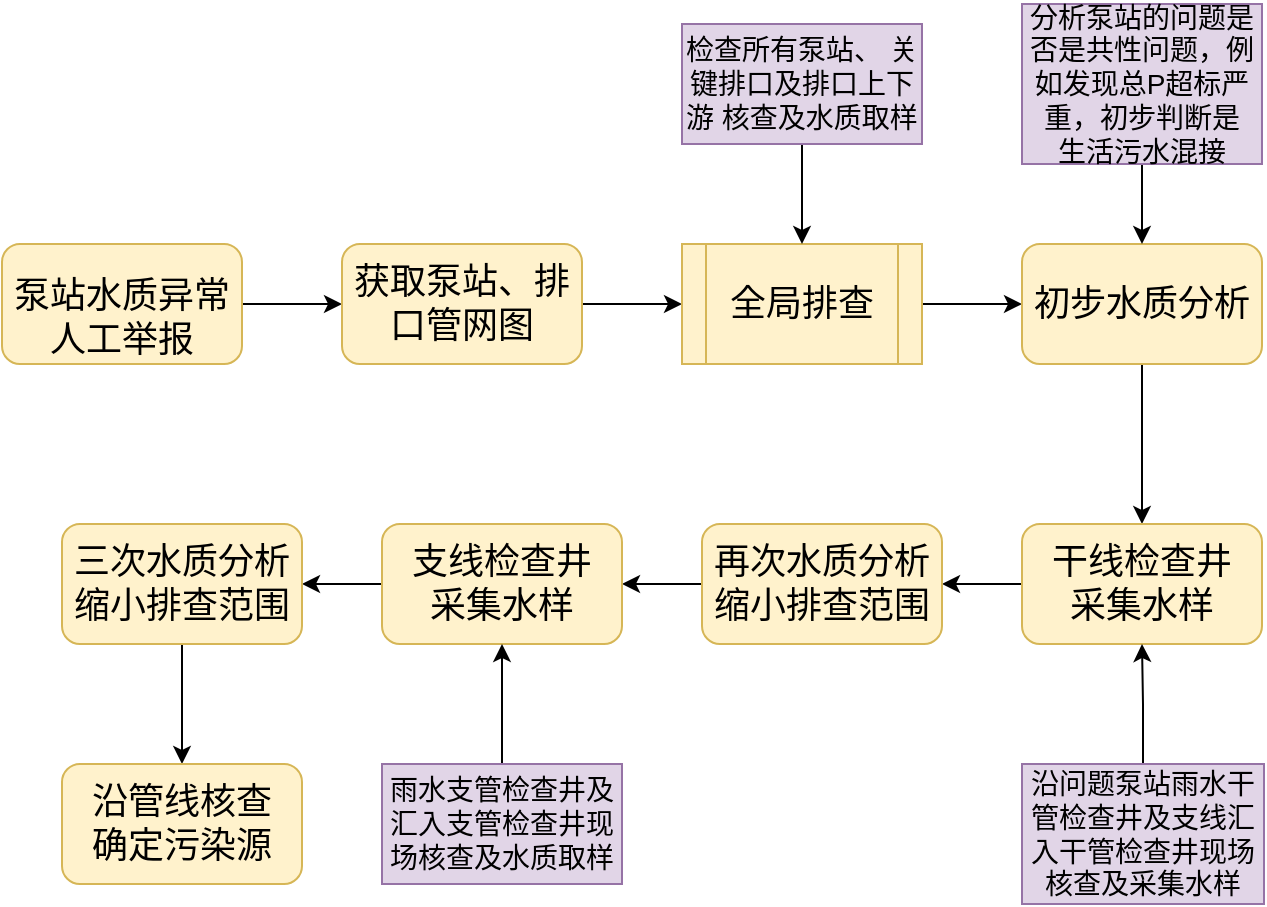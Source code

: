<mxfile version="14.8.1" type="github">
  <diagram id="UN_9P2ZrAMMiGKXLZShb" name="Page-1">
    <mxGraphModel dx="868" dy="393" grid="1" gridSize="10" guides="1" tooltips="1" connect="1" arrows="1" fold="1" page="1" pageScale="1" pageWidth="827" pageHeight="1169" math="0" shadow="0">
      <root>
        <mxCell id="0" />
        <mxCell id="1" parent="0" />
        <mxCell id="b0gmlh_41LD_RdRGtaoa-16" style="edgeStyle=orthogonalEdgeStyle;rounded=0;orthogonalLoop=1;jettySize=auto;html=1;exitX=1;exitY=0.5;exitDx=0;exitDy=0;entryX=0;entryY=0.5;entryDx=0;entryDy=0;" parent="1" source="b0gmlh_41LD_RdRGtaoa-1" target="b0gmlh_41LD_RdRGtaoa-2" edge="1">
          <mxGeometry relative="1" as="geometry" />
        </mxCell>
        <mxCell id="b0gmlh_41LD_RdRGtaoa-1" value="&lt;div&gt;&lt;br&gt;&lt;/div&gt;&lt;div&gt;&lt;font style=&quot;font-size: 18px&quot;&gt;泵站水质异常人工举报&lt;/font&gt;&lt;/div&gt;" style="rounded=1;whiteSpace=wrap;html=1;fillColor=#fff2cc;strokeColor=#d6b656;" parent="1" vertex="1">
          <mxGeometry x="169" y="140" width="120" height="60" as="geometry" />
        </mxCell>
        <mxCell id="b0gmlh_41LD_RdRGtaoa-17" style="edgeStyle=orthogonalEdgeStyle;rounded=0;orthogonalLoop=1;jettySize=auto;html=1;exitX=1;exitY=0.5;exitDx=0;exitDy=0;" parent="1" source="b0gmlh_41LD_RdRGtaoa-2" target="b0gmlh_41LD_RdRGtaoa-4" edge="1">
          <mxGeometry relative="1" as="geometry" />
        </mxCell>
        <mxCell id="b0gmlh_41LD_RdRGtaoa-2" value="&lt;font style=&quot;font-size: 18px&quot;&gt;获取泵站、排口管网图&lt;/font&gt;" style="rounded=1;whiteSpace=wrap;html=1;fillColor=#fff2cc;strokeColor=#d6b656;" parent="1" vertex="1">
          <mxGeometry x="339" y="140" width="120" height="60" as="geometry" />
        </mxCell>
        <mxCell id="b0gmlh_41LD_RdRGtaoa-18" style="edgeStyle=orthogonalEdgeStyle;rounded=0;orthogonalLoop=1;jettySize=auto;html=1;exitX=1;exitY=0.5;exitDx=0;exitDy=0;entryX=0;entryY=0.5;entryDx=0;entryDy=0;" parent="1" source="b0gmlh_41LD_RdRGtaoa-4" target="b0gmlh_41LD_RdRGtaoa-6" edge="1">
          <mxGeometry relative="1" as="geometry" />
        </mxCell>
        <mxCell id="b0gmlh_41LD_RdRGtaoa-4" value="&lt;font style=&quot;font-size: 18px&quot;&gt;全局排查&lt;/font&gt;" style="shape=process;whiteSpace=wrap;html=1;backgroundOutline=1;fillColor=#fff2cc;strokeColor=#d6b656;" parent="1" vertex="1">
          <mxGeometry x="509" y="140" width="120" height="60" as="geometry" />
        </mxCell>
        <mxCell id="b0gmlh_41LD_RdRGtaoa-19" style="edgeStyle=orthogonalEdgeStyle;rounded=0;orthogonalLoop=1;jettySize=auto;html=1;exitX=0.5;exitY=1;exitDx=0;exitDy=0;entryX=0.5;entryY=0;entryDx=0;entryDy=0;" parent="1" source="b0gmlh_41LD_RdRGtaoa-6" target="b0gmlh_41LD_RdRGtaoa-7" edge="1">
          <mxGeometry relative="1" as="geometry" />
        </mxCell>
        <mxCell id="b0gmlh_41LD_RdRGtaoa-6" value="&lt;font style=&quot;font-size: 18px&quot;&gt;初步水质分析&lt;/font&gt;" style="rounded=1;whiteSpace=wrap;html=1;fillColor=#fff2cc;strokeColor=#d6b656;" parent="1" vertex="1">
          <mxGeometry x="679" y="140" width="120" height="60" as="geometry" />
        </mxCell>
        <mxCell id="b0gmlh_41LD_RdRGtaoa-20" style="edgeStyle=orthogonalEdgeStyle;rounded=0;orthogonalLoop=1;jettySize=auto;html=1;exitX=0;exitY=0.5;exitDx=0;exitDy=0;entryX=1;entryY=0.5;entryDx=0;entryDy=0;" parent="1" source="b0gmlh_41LD_RdRGtaoa-7" target="b0gmlh_41LD_RdRGtaoa-8" edge="1">
          <mxGeometry relative="1" as="geometry" />
        </mxCell>
        <mxCell id="b0gmlh_41LD_RdRGtaoa-7" value="&lt;font style=&quot;font-size: 18px&quot;&gt;干线检查井&lt;br&gt;采集水样&lt;/font&gt;" style="rounded=1;whiteSpace=wrap;html=1;fillColor=#fff2cc;strokeColor=#d6b656;" parent="1" vertex="1">
          <mxGeometry x="679" y="280" width="120" height="60" as="geometry" />
        </mxCell>
        <mxCell id="b0gmlh_41LD_RdRGtaoa-21" style="edgeStyle=orthogonalEdgeStyle;rounded=0;orthogonalLoop=1;jettySize=auto;html=1;exitX=0;exitY=0.5;exitDx=0;exitDy=0;entryX=1;entryY=0.5;entryDx=0;entryDy=0;" parent="1" source="b0gmlh_41LD_RdRGtaoa-8" target="b0gmlh_41LD_RdRGtaoa-15" edge="1">
          <mxGeometry relative="1" as="geometry" />
        </mxCell>
        <mxCell id="b0gmlh_41LD_RdRGtaoa-8" value="&lt;font style=&quot;font-size: 18px&quot;&gt;再次水质分析缩小排查范围&lt;/font&gt;" style="rounded=1;whiteSpace=wrap;html=1;fillColor=#fff2cc;strokeColor=#d6b656;" parent="1" vertex="1">
          <mxGeometry x="519" y="280" width="120" height="60" as="geometry" />
        </mxCell>
        <mxCell id="b0gmlh_41LD_RdRGtaoa-10" style="edgeStyle=orthogonalEdgeStyle;rounded=0;orthogonalLoop=1;jettySize=auto;html=1;exitX=0.5;exitY=1;exitDx=0;exitDy=0;" parent="1" source="b0gmlh_41LD_RdRGtaoa-9" target="b0gmlh_41LD_RdRGtaoa-4" edge="1">
          <mxGeometry relative="1" as="geometry" />
        </mxCell>
        <mxCell id="b0gmlh_41LD_RdRGtaoa-9" value="&lt;font style=&quot;font-size: 14px&quot;&gt;检查所有泵站、 关键排口及排口上下游 核查及水质取样&lt;/font&gt;" style="rounded=0;whiteSpace=wrap;html=1;fillColor=#e1d5e7;strokeColor=#9673a6;" parent="1" vertex="1">
          <mxGeometry x="509" y="30" width="120" height="60" as="geometry" />
        </mxCell>
        <mxCell id="b0gmlh_41LD_RdRGtaoa-12" style="edgeStyle=orthogonalEdgeStyle;rounded=0;orthogonalLoop=1;jettySize=auto;html=1;exitX=0.5;exitY=1;exitDx=0;exitDy=0;entryX=0.5;entryY=0;entryDx=0;entryDy=0;" parent="1" source="b0gmlh_41LD_RdRGtaoa-11" target="b0gmlh_41LD_RdRGtaoa-6" edge="1">
          <mxGeometry relative="1" as="geometry" />
        </mxCell>
        <mxCell id="b0gmlh_41LD_RdRGtaoa-11" value="&lt;font style=&quot;font-size: 14px&quot;&gt;分析泵站的问题是否是共性问题，例如发现总P超标严重，初步判断是&lt;br&gt;生活污水混接&lt;/font&gt;" style="rounded=0;whiteSpace=wrap;html=1;fillColor=#e1d5e7;strokeColor=#9673a6;" parent="1" vertex="1">
          <mxGeometry x="679" y="20" width="120" height="80" as="geometry" />
        </mxCell>
        <mxCell id="b0gmlh_41LD_RdRGtaoa-14" style="edgeStyle=orthogonalEdgeStyle;rounded=0;orthogonalLoop=1;jettySize=auto;html=1;exitX=0.5;exitY=0;exitDx=0;exitDy=0;entryX=0.5;entryY=1;entryDx=0;entryDy=0;" parent="1" source="b0gmlh_41LD_RdRGtaoa-13" target="b0gmlh_41LD_RdRGtaoa-7" edge="1">
          <mxGeometry relative="1" as="geometry" />
        </mxCell>
        <mxCell id="b0gmlh_41LD_RdRGtaoa-13" value="&lt;font style=&quot;font-size: 14px&quot;&gt;沿问题泵站雨水干管检查井及支线汇入干管检查井现场核查及采集水样&lt;/font&gt;" style="rounded=0;whiteSpace=wrap;html=1;fillColor=#e1d5e7;strokeColor=#9673a6;" parent="1" vertex="1">
          <mxGeometry x="679" y="400" width="121" height="70" as="geometry" />
        </mxCell>
        <mxCell id="b0gmlh_41LD_RdRGtaoa-25" style="edgeStyle=orthogonalEdgeStyle;rounded=0;orthogonalLoop=1;jettySize=auto;html=1;exitX=0;exitY=0.5;exitDx=0;exitDy=0;entryX=1;entryY=0.5;entryDx=0;entryDy=0;" parent="1" source="b0gmlh_41LD_RdRGtaoa-15" target="b0gmlh_41LD_RdRGtaoa-24" edge="1">
          <mxGeometry relative="1" as="geometry" />
        </mxCell>
        <mxCell id="b0gmlh_41LD_RdRGtaoa-15" value="&lt;font style=&quot;font-size: 18px&quot;&gt;支线检查井&lt;br&gt;采集水样&lt;/font&gt;" style="rounded=1;whiteSpace=wrap;html=1;fillColor=#fff2cc;strokeColor=#d6b656;" parent="1" vertex="1">
          <mxGeometry x="359" y="280" width="120" height="60" as="geometry" />
        </mxCell>
        <mxCell id="b0gmlh_41LD_RdRGtaoa-23" style="edgeStyle=orthogonalEdgeStyle;rounded=0;orthogonalLoop=1;jettySize=auto;html=1;exitX=0.5;exitY=0;exitDx=0;exitDy=0;entryX=0.5;entryY=1;entryDx=0;entryDy=0;" parent="1" source="b0gmlh_41LD_RdRGtaoa-22" target="b0gmlh_41LD_RdRGtaoa-15" edge="1">
          <mxGeometry relative="1" as="geometry" />
        </mxCell>
        <mxCell id="b0gmlh_41LD_RdRGtaoa-22" value="&lt;font style=&quot;font-size: 14px&quot;&gt;雨水支管检查井及汇入支管检查井现场核查及水质取样&lt;/font&gt;" style="rounded=0;whiteSpace=wrap;html=1;fillColor=#e1d5e7;strokeColor=#9673a6;" parent="1" vertex="1">
          <mxGeometry x="359" y="400" width="120" height="60" as="geometry" />
        </mxCell>
        <mxCell id="b0gmlh_41LD_RdRGtaoa-30" style="edgeStyle=orthogonalEdgeStyle;rounded=0;orthogonalLoop=1;jettySize=auto;html=1;exitX=0.5;exitY=1;exitDx=0;exitDy=0;entryX=0.5;entryY=0;entryDx=0;entryDy=0;" parent="1" source="b0gmlh_41LD_RdRGtaoa-24" target="b0gmlh_41LD_RdRGtaoa-29" edge="1">
          <mxGeometry relative="1" as="geometry" />
        </mxCell>
        <mxCell id="b0gmlh_41LD_RdRGtaoa-24" value="&lt;font style=&quot;font-size: 18px&quot;&gt;三次水质分析缩小排查范围&lt;/font&gt;" style="rounded=1;whiteSpace=wrap;html=1;fillColor=#fff2cc;strokeColor=#d6b656;" parent="1" vertex="1">
          <mxGeometry x="199" y="280" width="120" height="60" as="geometry" />
        </mxCell>
        <mxCell id="b0gmlh_41LD_RdRGtaoa-29" value="&lt;font style=&quot;font-size: 18px&quot;&gt;沿管线核查&lt;br&gt;确定污染源&lt;/font&gt;" style="rounded=1;whiteSpace=wrap;html=1;fillColor=#fff2cc;strokeColor=#d6b656;" parent="1" vertex="1">
          <mxGeometry x="199" y="400" width="120" height="60" as="geometry" />
        </mxCell>
      </root>
    </mxGraphModel>
  </diagram>
</mxfile>
